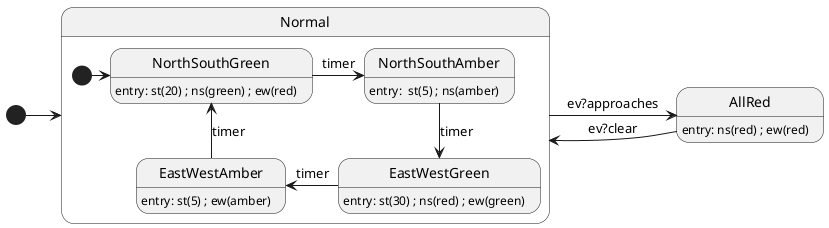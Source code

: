 @startuml

[*] -right-> Normal
state Normal {
    [*] -right-> NorthSouthGreen
    state NorthSouthGreen: entry: st(20) ; ns(green) ; ew(red)
    state NorthSouthAmber: entry:  st(5) ; ns(amber)
    state EastWestGreen: entry: st(30) ; ns(red) ; ew(green)
    state EastWestAmber: entry: st(5) ; ew(amber)
    NorthSouthGreen -right-> NorthSouthAmber : timer 
    NorthSouthAmber -down-> EastWestGreen : timer 
    EastWestGreen -left-> EastWestAmber : timer 
    EastWestAmber -up-> NorthSouthGreen : timer 
}
state AllRed: entry: ns(red) ; ew(red)


Normal -right-> AllRed : ev?approaches 
AllRed -left-> Normal : ev?clear 

@enduml
